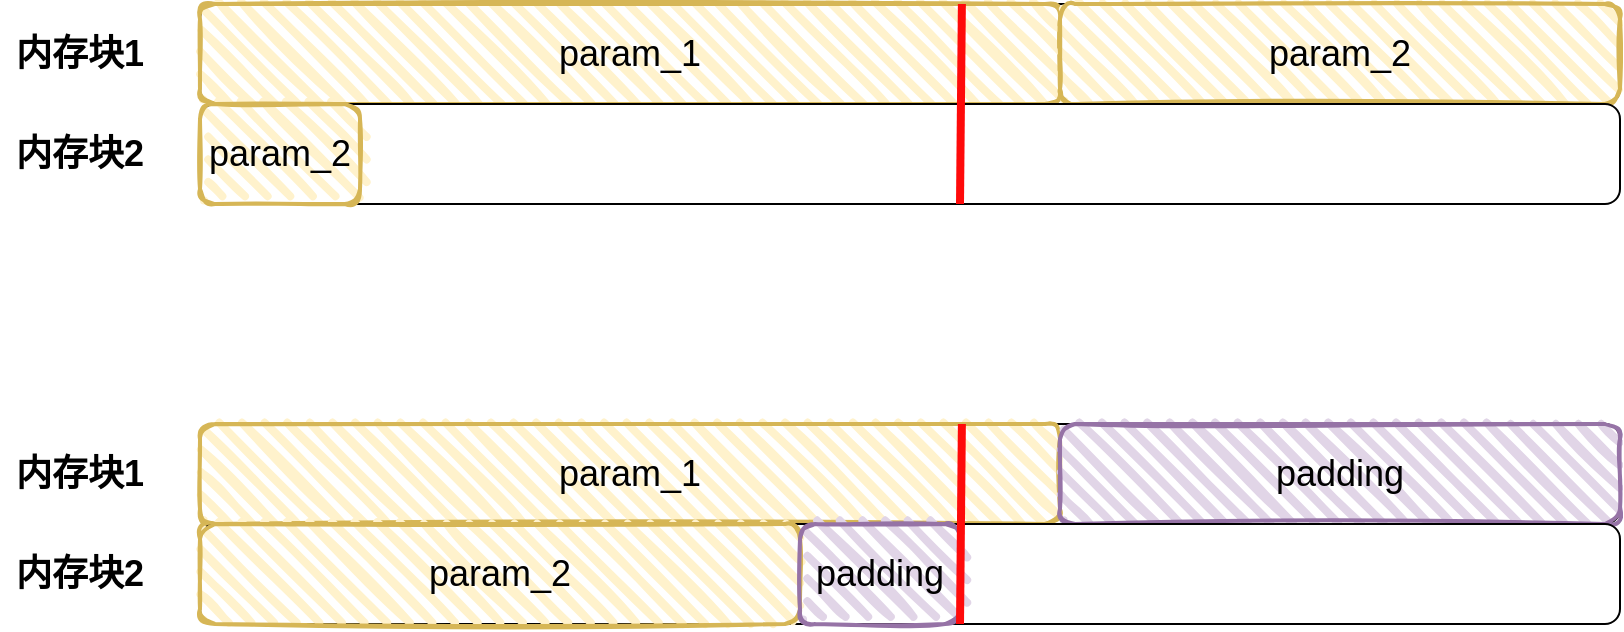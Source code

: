 <mxfile version="28.2.7">
  <diagram name="第 1 页" id="3qt8ViiU84j2nWul-FF2">
    <mxGraphModel dx="1418" dy="794" grid="1" gridSize="10" guides="1" tooltips="1" connect="1" arrows="1" fold="1" page="1" pageScale="1" pageWidth="827" pageHeight="1169" math="0" shadow="0">
      <root>
        <mxCell id="0" />
        <mxCell id="1" parent="0" />
        <mxCell id="1BXJhmm4JA-MKgftrJVp-1" value="" style="rounded=1;whiteSpace=wrap;html=1;" vertex="1" parent="1">
          <mxGeometry x="230" y="250" width="710" height="50" as="geometry" />
        </mxCell>
        <mxCell id="1BXJhmm4JA-MKgftrJVp-2" value="&lt;font style=&quot;font-size: 18px;&quot;&gt;param_1&lt;/font&gt;" style="rounded=1;whiteSpace=wrap;html=1;strokeWidth=2;fillWeight=4;hachureGap=8;hachureAngle=45;fillColor=#fff2cc;sketch=1;strokeColor=#d6b656;" vertex="1" parent="1">
          <mxGeometry x="230" y="250" width="430" height="50" as="geometry" />
        </mxCell>
        <mxCell id="1BXJhmm4JA-MKgftrJVp-3" value="&lt;font style=&quot;font-size: 18px;&quot;&gt;param_2&lt;/font&gt;" style="rounded=1;whiteSpace=wrap;html=1;strokeWidth=2;fillWeight=4;hachureGap=8;hachureAngle=45;fillColor=#fff2cc;sketch=1;strokeColor=#d6b656;" vertex="1" parent="1">
          <mxGeometry x="660" y="250" width="280" height="50" as="geometry" />
        </mxCell>
        <mxCell id="1BXJhmm4JA-MKgftrJVp-4" value="" style="rounded=1;whiteSpace=wrap;html=1;" vertex="1" parent="1">
          <mxGeometry x="230" y="300" width="710" height="50" as="geometry" />
        </mxCell>
        <mxCell id="1BXJhmm4JA-MKgftrJVp-5" value="" style="endArrow=none;html=1;rounded=0;entryX=0.928;entryY=0.02;entryDx=0;entryDy=0;entryPerimeter=0;exitX=0.549;exitY=1;exitDx=0;exitDy=0;exitPerimeter=0;strokeWidth=4;strokeColor=#FF0A0A;" edge="1" parent="1">
          <mxGeometry width="50" height="50" relative="1" as="geometry">
            <mxPoint x="610" y="350" as="sourcePoint" />
            <mxPoint x="610.94" y="250" as="targetPoint" />
          </mxGeometry>
        </mxCell>
        <mxCell id="1BXJhmm4JA-MKgftrJVp-6" value="&lt;font style=&quot;font-size: 18px;&quot;&gt;param_2&lt;/font&gt;" style="rounded=1;whiteSpace=wrap;html=1;strokeWidth=2;fillWeight=4;hachureGap=8;hachureAngle=45;fillColor=#fff2cc;sketch=1;strokeColor=#d6b656;" vertex="1" parent="1">
          <mxGeometry x="230" y="300" width="80" height="50" as="geometry" />
        </mxCell>
        <mxCell id="1BXJhmm4JA-MKgftrJVp-7" value="&lt;span style=&quot;font-size: 18px;&quot;&gt;&lt;b&gt;内存块1&lt;/b&gt;&lt;/span&gt;" style="text;html=1;whiteSpace=wrap;strokeColor=none;fillColor=none;align=center;verticalAlign=middle;rounded=0;" vertex="1" parent="1">
          <mxGeometry x="130" y="260" width="80" height="30" as="geometry" />
        </mxCell>
        <mxCell id="1BXJhmm4JA-MKgftrJVp-8" value="&lt;span style=&quot;font-size: 18px;&quot;&gt;&lt;b&gt;内存块2&lt;/b&gt;&lt;/span&gt;" style="text;html=1;whiteSpace=wrap;strokeColor=none;fillColor=none;align=center;verticalAlign=middle;rounded=0;" vertex="1" parent="1">
          <mxGeometry x="130" y="310" width="80" height="30" as="geometry" />
        </mxCell>
        <mxCell id="1BXJhmm4JA-MKgftrJVp-9" value="" style="rounded=1;whiteSpace=wrap;html=1;" vertex="1" parent="1">
          <mxGeometry x="230" y="460" width="710" height="50" as="geometry" />
        </mxCell>
        <mxCell id="1BXJhmm4JA-MKgftrJVp-10" value="&lt;font style=&quot;font-size: 18px;&quot;&gt;param_1&lt;/font&gt;" style="rounded=1;whiteSpace=wrap;html=1;strokeWidth=2;fillWeight=4;hachureGap=8;hachureAngle=45;fillColor=#fff2cc;sketch=1;strokeColor=#d6b656;" vertex="1" parent="1">
          <mxGeometry x="230" y="460" width="430" height="50" as="geometry" />
        </mxCell>
        <mxCell id="1BXJhmm4JA-MKgftrJVp-11" value="&lt;font style=&quot;font-size: 18px;&quot;&gt;padding&lt;/font&gt;" style="rounded=1;whiteSpace=wrap;html=1;strokeWidth=2;fillWeight=4;hachureGap=8;hachureAngle=45;fillColor=#e1d5e7;sketch=1;strokeColor=#9673a6;" vertex="1" parent="1">
          <mxGeometry x="660" y="460" width="280" height="50" as="geometry" />
        </mxCell>
        <mxCell id="1BXJhmm4JA-MKgftrJVp-12" value="" style="rounded=1;whiteSpace=wrap;html=1;" vertex="1" parent="1">
          <mxGeometry x="230" y="510" width="710" height="50" as="geometry" />
        </mxCell>
        <mxCell id="1BXJhmm4JA-MKgftrJVp-13" value="&lt;font style=&quot;font-size: 18px;&quot;&gt;param_2&lt;/font&gt;" style="rounded=1;whiteSpace=wrap;html=1;strokeWidth=2;fillWeight=4;hachureGap=8;hachureAngle=45;fillColor=#fff2cc;sketch=1;strokeColor=#d6b656;" vertex="1" parent="1">
          <mxGeometry x="230" y="510" width="300" height="50" as="geometry" />
        </mxCell>
        <mxCell id="1BXJhmm4JA-MKgftrJVp-14" value="&lt;span style=&quot;font-size: 18px;&quot;&gt;&lt;b&gt;内存块1&lt;/b&gt;&lt;/span&gt;" style="text;html=1;whiteSpace=wrap;strokeColor=none;fillColor=none;align=center;verticalAlign=middle;rounded=0;" vertex="1" parent="1">
          <mxGeometry x="130" y="470" width="80" height="30" as="geometry" />
        </mxCell>
        <mxCell id="1BXJhmm4JA-MKgftrJVp-15" value="&lt;span style=&quot;font-size: 18px;&quot;&gt;&lt;b&gt;内存块2&lt;/b&gt;&lt;/span&gt;" style="text;html=1;whiteSpace=wrap;strokeColor=none;fillColor=none;align=center;verticalAlign=middle;rounded=0;" vertex="1" parent="1">
          <mxGeometry x="130" y="520" width="80" height="30" as="geometry" />
        </mxCell>
        <mxCell id="1BXJhmm4JA-MKgftrJVp-16" value="&lt;font style=&quot;font-size: 18px;&quot;&gt;padding&lt;/font&gt;" style="rounded=1;whiteSpace=wrap;html=1;strokeWidth=2;fillWeight=4;hachureGap=8;hachureAngle=45;fillColor=#e1d5e7;sketch=1;strokeColor=#9673a6;" vertex="1" parent="1">
          <mxGeometry x="530" y="510" width="80" height="50" as="geometry" />
        </mxCell>
        <mxCell id="1BXJhmm4JA-MKgftrJVp-17" value="" style="endArrow=none;html=1;rounded=0;entryX=0.928;entryY=0.02;entryDx=0;entryDy=0;entryPerimeter=0;exitX=0.549;exitY=1;exitDx=0;exitDy=0;exitPerimeter=0;strokeWidth=4;strokeColor=#FF0A0A;" edge="1" parent="1">
          <mxGeometry width="50" height="50" relative="1" as="geometry">
            <mxPoint x="610" y="560" as="sourcePoint" />
            <mxPoint x="610.94" y="460" as="targetPoint" />
          </mxGeometry>
        </mxCell>
      </root>
    </mxGraphModel>
  </diagram>
</mxfile>
